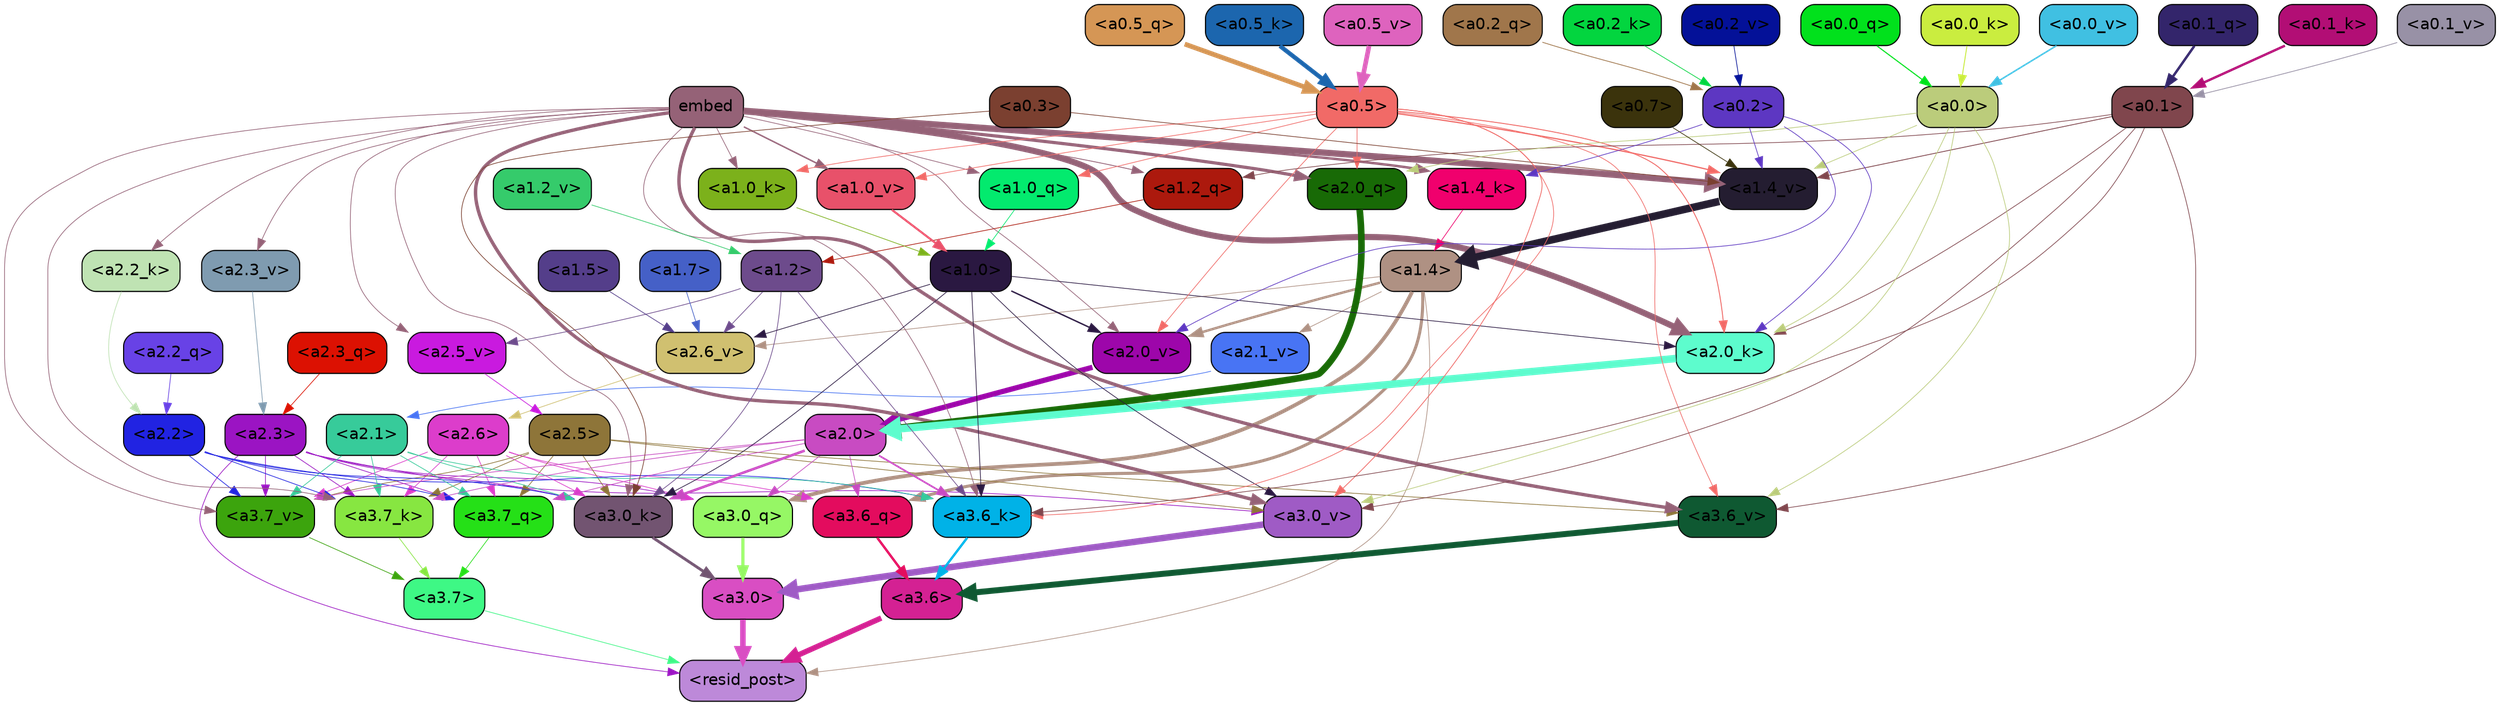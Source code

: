 strict digraph "" {
	graph [bgcolor=transparent,
		layout=dot,
		overlap=false,
		splines=true
	];
	"<a3.7>"	[color=black,
		fillcolor="#3ef885",
		fontname=Helvetica,
		shape=box,
		style="filled, rounded"];
	"<resid_post>"	[color=black,
		fillcolor="#bd89d9",
		fontname=Helvetica,
		shape=box,
		style="filled, rounded"];
	"<a3.7>" -> "<resid_post>"	[color="#3ef885",
		penwidth=0.6];
	"<a3.6>"	[color=black,
		fillcolor="#d42193",
		fontname=Helvetica,
		shape=box,
		style="filled, rounded"];
	"<a3.6>" -> "<resid_post>"	[color="#d42193",
		penwidth=4.751612067222595];
	"<a3.0>"	[color=black,
		fillcolor="#d94ec3",
		fontname=Helvetica,
		shape=box,
		style="filled, rounded"];
	"<a3.0>" -> "<resid_post>"	[color="#d94ec3",
		penwidth=4.884142994880676];
	"<a2.3>"	[color=black,
		fillcolor="#9b14c3",
		fontname=Helvetica,
		shape=box,
		style="filled, rounded"];
	"<a2.3>" -> "<resid_post>"	[color="#9b14c3",
		penwidth=0.6];
	"<a3.7_q>"	[color=black,
		fillcolor="#25e017",
		fontname=Helvetica,
		shape=box,
		style="filled, rounded"];
	"<a2.3>" -> "<a3.7_q>"	[color="#9b14c3",
		penwidth=0.6];
	"<a3.0_q>"	[color=black,
		fillcolor="#96f765",
		fontname=Helvetica,
		shape=box,
		style="filled, rounded"];
	"<a2.3>" -> "<a3.0_q>"	[color="#9b14c3",
		penwidth=0.6];
	"<a3.7_k>"	[color=black,
		fillcolor="#87e641",
		fontname=Helvetica,
		shape=box,
		style="filled, rounded"];
	"<a2.3>" -> "<a3.7_k>"	[color="#9b14c3",
		penwidth=0.6];
	"<a3.0_k>"	[color=black,
		fillcolor="#725471",
		fontname=Helvetica,
		shape=box,
		style="filled, rounded"];
	"<a2.3>" -> "<a3.0_k>"	[color="#9b14c3",
		penwidth=0.6];
	"<a3.7_v>"	[color=black,
		fillcolor="#3ca40d",
		fontname=Helvetica,
		shape=box,
		style="filled, rounded"];
	"<a2.3>" -> "<a3.7_v>"	[color="#9b14c3",
		penwidth=0.6];
	"<a3.0_v>"	[color=black,
		fillcolor="#9f5bc5",
		fontname=Helvetica,
		shape=box,
		style="filled, rounded"];
	"<a2.3>" -> "<a3.0_v>"	[color="#9b14c3",
		penwidth=0.6];
	"<a1.4>"	[color=black,
		fillcolor="#af9183",
		fontname=Helvetica,
		shape=box,
		style="filled, rounded"];
	"<a1.4>" -> "<resid_post>"	[color="#af9183",
		penwidth=0.6];
	"<a3.6_q>"	[color=black,
		fillcolor="#e30c5e",
		fontname=Helvetica,
		shape=box,
		style="filled, rounded"];
	"<a1.4>" -> "<a3.6_q>"	[color="#af9183",
		penwidth=2.6469622254371643];
	"<a1.4>" -> "<a3.0_q>"	[color="#af9183",
		penwidth=3.3040847778320312];
	"<a2.6_v>"	[color=black,
		fillcolor="#d0c070",
		fontname=Helvetica,
		shape=box,
		style="filled, rounded"];
	"<a1.4>" -> "<a2.6_v>"	[color="#af9183",
		penwidth=0.6];
	"<a2.1_v>"	[color=black,
		fillcolor="#4874f4",
		fontname=Helvetica,
		shape=box,
		style="filled, rounded"];
	"<a1.4>" -> "<a2.1_v>"	[color="#af9183",
		penwidth=0.6];
	"<a2.0_v>"	[color=black,
		fillcolor="#9d06aa",
		fontname=Helvetica,
		shape=box,
		style="filled, rounded"];
	"<a1.4>" -> "<a2.0_v>"	[color="#af9183",
		penwidth=2.1286070346832275];
	"<a3.7_q>" -> "<a3.7>"	[color="#25e017",
		penwidth=0.6];
	"<a3.6_q>" -> "<a3.6>"	[color="#e30c5e",
		penwidth=2.091020345687866];
	"<a3.0_q>" -> "<a3.0>"	[color="#96f765",
		penwidth=2.7421876192092896];
	"<a3.7_k>" -> "<a3.7>"	[color="#87e641",
		penwidth=0.6];
	"<a3.6_k>"	[color=black,
		fillcolor="#00b2e7",
		fontname=Helvetica,
		shape=box,
		style="filled, rounded"];
	"<a3.6_k>" -> "<a3.6>"	[color="#00b2e7",
		penwidth=2.048597991466522];
	"<a3.0_k>" -> "<a3.0>"	[color="#725471",
		penwidth=2.476402521133423];
	"<a3.7_v>" -> "<a3.7>"	[color="#3ca40d",
		penwidth=0.6];
	"<a3.6_v>"	[color=black,
		fillcolor="#0f5932",
		fontname=Helvetica,
		shape=box,
		style="filled, rounded"];
	"<a3.6_v>" -> "<a3.6>"	[color="#0f5932",
		penwidth=5.2550448179244995];
	"<a3.0_v>" -> "<a3.0>"	[color="#9f5bc5",
		penwidth=5.652270674705505];
	"<a2.6>"	[color=black,
		fillcolor="#dc3dcb",
		fontname=Helvetica,
		shape=box,
		style="filled, rounded"];
	"<a2.6>" -> "<a3.7_q>"	[color="#dc3dcb",
		penwidth=0.6];
	"<a2.6>" -> "<a3.6_q>"	[color="#dc3dcb",
		penwidth=0.6];
	"<a2.6>" -> "<a3.0_q>"	[color="#dc3dcb",
		penwidth=0.6];
	"<a2.6>" -> "<a3.7_k>"	[color="#dc3dcb",
		penwidth=0.6];
	"<a2.6>" -> "<a3.0_k>"	[color="#dc3dcb",
		penwidth=0.6];
	"<a2.6>" -> "<a3.7_v>"	[color="#dc3dcb",
		penwidth=0.6];
	"<a2.5>"	[color=black,
		fillcolor="#8e7539",
		fontname=Helvetica,
		shape=box,
		style="filled, rounded"];
	"<a2.5>" -> "<a3.7_q>"	[color="#8e7539",
		penwidth=0.6];
	"<a2.5>" -> "<a3.7_k>"	[color="#8e7539",
		penwidth=0.6];
	"<a2.5>" -> "<a3.0_k>"	[color="#8e7539",
		penwidth=0.6];
	"<a2.5>" -> "<a3.7_v>"	[color="#8e7539",
		penwidth=0.6];
	"<a2.5>" -> "<a3.6_v>"	[color="#8e7539",
		penwidth=0.6];
	"<a2.5>" -> "<a3.0_v>"	[color="#8e7539",
		penwidth=0.6];
	"<a2.2>"	[color=black,
		fillcolor="#2123e2",
		fontname=Helvetica,
		shape=box,
		style="filled, rounded"];
	"<a2.2>" -> "<a3.7_q>"	[color="#2123e2",
		penwidth=0.6];
	"<a2.2>" -> "<a3.7_k>"	[color="#2123e2",
		penwidth=0.6];
	"<a2.2>" -> "<a3.6_k>"	[color="#2123e2",
		penwidth=0.6];
	"<a2.2>" -> "<a3.0_k>"	[color="#2123e2",
		penwidth=0.6];
	"<a2.2>" -> "<a3.7_v>"	[color="#2123e2",
		penwidth=0.6];
	"<a2.1>"	[color=black,
		fillcolor="#37cb9a",
		fontname=Helvetica,
		shape=box,
		style="filled, rounded"];
	"<a2.1>" -> "<a3.7_q>"	[color="#37cb9a",
		penwidth=0.6];
	"<a2.1>" -> "<a3.7_k>"	[color="#37cb9a",
		penwidth=0.6];
	"<a2.1>" -> "<a3.6_k>"	[color="#37cb9a",
		penwidth=0.6];
	"<a2.1>" -> "<a3.0_k>"	[color="#37cb9a",
		penwidth=0.6];
	"<a2.1>" -> "<a3.7_v>"	[color="#37cb9a",
		penwidth=0.6];
	"<a2.0>"	[color=black,
		fillcolor="#c84bc2",
		fontname=Helvetica,
		shape=box,
		style="filled, rounded"];
	"<a2.0>" -> "<a3.7_q>"	[color="#c84bc2",
		penwidth=0.6];
	"<a2.0>" -> "<a3.6_q>"	[color="#c84bc2",
		penwidth=0.6];
	"<a2.0>" -> "<a3.0_q>"	[color="#c84bc2",
		penwidth=0.6];
	"<a2.0>" -> "<a3.7_k>"	[color="#c84bc2",
		penwidth=0.6];
	"<a2.0>" -> "<a3.6_k>"	[color="#c84bc2",
		penwidth=1.4757367372512817];
	"<a2.0>" -> "<a3.0_k>"	[color="#c84bc2",
		penwidth=2.2137351036071777];
	"<a2.0>" -> "<a3.7_v>"	[color="#c84bc2",
		penwidth=0.6];
	embed	[color=black,
		fillcolor="#956277",
		fontname=Helvetica,
		shape=box,
		style="filled, rounded"];
	embed -> "<a3.7_k>"	[color="#956277",
		penwidth=0.6];
	embed -> "<a3.6_k>"	[color="#956277",
		penwidth=0.6];
	embed -> "<a3.0_k>"	[color="#956277",
		penwidth=0.6];
	embed -> "<a3.7_v>"	[color="#956277",
		penwidth=0.6];
	embed -> "<a3.6_v>"	[color="#956277",
		penwidth=2.9582033157348633];
	embed -> "<a3.0_v>"	[color="#956277",
		penwidth=2.972973108291626];
	"<a2.0_q>"	[color=black,
		fillcolor="#186a06",
		fontname=Helvetica,
		shape=box,
		style="filled, rounded"];
	embed -> "<a2.0_q>"	[color="#956277",
		penwidth=2.7699792869389057];
	"<a2.2_k>"	[color=black,
		fillcolor="#bfe3b3",
		fontname=Helvetica,
		shape=box,
		style="filled, rounded"];
	embed -> "<a2.2_k>"	[color="#956277",
		penwidth=0.6];
	"<a2.0_k>"	[color=black,
		fillcolor="#5dfccd",
		fontname=Helvetica,
		shape=box,
		style="filled, rounded"];
	embed -> "<a2.0_k>"	[color="#956277",
		penwidth=5.362775564193726];
	"<a2.5_v>"	[color=black,
		fillcolor="#c91adf",
		fontname=Helvetica,
		shape=box,
		style="filled, rounded"];
	embed -> "<a2.5_v>"	[color="#956277",
		penwidth=0.6];
	"<a2.3_v>"	[color=black,
		fillcolor="#7f9bb0",
		fontname=Helvetica,
		shape=box,
		style="filled, rounded"];
	embed -> "<a2.3_v>"	[color="#956277",
		penwidth=0.6];
	embed -> "<a2.0_v>"	[color="#956277",
		penwidth=0.6];
	"<a1.2_q>"	[color=black,
		fillcolor="#ac190d",
		fontname=Helvetica,
		shape=box,
		style="filled, rounded"];
	embed -> "<a1.2_q>"	[color="#956277",
		penwidth=0.7193574905395508];
	"<a1.0_q>"	[color=black,
		fillcolor="#03ea6e",
		fontname=Helvetica,
		shape=box,
		style="filled, rounded"];
	embed -> "<a1.0_q>"	[color="#956277",
		penwidth=0.6];
	"<a1.4_k>"	[color=black,
		fillcolor="#f0006d",
		fontname=Helvetica,
		shape=box,
		style="filled, rounded"];
	embed -> "<a1.4_k>"	[color="#956277",
		penwidth=2.147887945175171];
	"<a1.0_k>"	[color=black,
		fillcolor="#7cb11b",
		fontname=Helvetica,
		shape=box,
		style="filled, rounded"];
	embed -> "<a1.0_k>"	[color="#956277",
		penwidth=0.6];
	"<a1.4_v>"	[color=black,
		fillcolor="#241d31",
		fontname=Helvetica,
		shape=box,
		style="filled, rounded"];
	embed -> "<a1.4_v>"	[color="#956277",
		penwidth=5.545122385025024];
	"<a1.0_v>"	[color=black,
		fillcolor="#e8516a",
		fontname=Helvetica,
		shape=box,
		style="filled, rounded"];
	embed -> "<a1.0_v>"	[color="#956277",
		penwidth=1.26444411277771];
	"<a1.2>"	[color=black,
		fillcolor="#6d4b8c",
		fontname=Helvetica,
		shape=box,
		style="filled, rounded"];
	"<a1.2>" -> "<a3.6_k>"	[color="#6d4b8c",
		penwidth=0.6];
	"<a1.2>" -> "<a3.0_k>"	[color="#6d4b8c",
		penwidth=0.6];
	"<a1.2>" -> "<a2.6_v>"	[color="#6d4b8c",
		penwidth=0.6];
	"<a1.2>" -> "<a2.5_v>"	[color="#6d4b8c",
		penwidth=0.6];
	"<a1.0>"	[color=black,
		fillcolor="#2a1841",
		fontname=Helvetica,
		shape=box,
		style="filled, rounded"];
	"<a1.0>" -> "<a3.6_k>"	[color="#2a1841",
		penwidth=0.6];
	"<a1.0>" -> "<a3.0_k>"	[color="#2a1841",
		penwidth=0.6];
	"<a1.0>" -> "<a3.0_v>"	[color="#2a1841",
		penwidth=0.6];
	"<a1.0>" -> "<a2.0_k>"	[color="#2a1841",
		penwidth=0.6];
	"<a1.0>" -> "<a2.6_v>"	[color="#2a1841",
		penwidth=0.6];
	"<a1.0>" -> "<a2.0_v>"	[color="#2a1841",
		penwidth=1.2240618467330933];
	"<a0.5>"	[color=black,
		fillcolor="#f16a67",
		fontname=Helvetica,
		shape=box,
		style="filled, rounded"];
	"<a0.5>" -> "<a3.6_k>"	[color="#f16a67",
		penwidth=0.6];
	"<a0.5>" -> "<a3.6_v>"	[color="#f16a67",
		penwidth=0.6];
	"<a0.5>" -> "<a3.0_v>"	[color="#f16a67",
		penwidth=0.6790935099124908];
	"<a0.5>" -> "<a2.0_q>"	[color="#f16a67",
		penwidth=0.6];
	"<a0.5>" -> "<a2.0_k>"	[color="#f16a67",
		penwidth=0.7897988557815552];
	"<a0.5>" -> "<a2.0_v>"	[color="#f16a67",
		penwidth=0.6];
	"<a0.5>" -> "<a1.0_q>"	[color="#f16a67",
		penwidth=0.6];
	"<a0.5>" -> "<a1.0_k>"	[color="#f16a67",
		penwidth=0.6];
	"<a0.5>" -> "<a1.4_v>"	[color="#f16a67",
		penwidth=1.0479987859725952];
	"<a0.5>" -> "<a1.0_v>"	[color="#f16a67",
		penwidth=0.6];
	"<a0.1>"	[color=black,
		fillcolor="#80464d",
		fontname=Helvetica,
		shape=box,
		style="filled, rounded"];
	"<a0.1>" -> "<a3.6_k>"	[color="#80464d",
		penwidth=0.6];
	"<a0.1>" -> "<a3.6_v>"	[color="#80464d",
		penwidth=0.6];
	"<a0.1>" -> "<a3.0_v>"	[color="#80464d",
		penwidth=0.6];
	"<a0.1>" -> "<a2.0_k>"	[color="#80464d",
		penwidth=0.6];
	"<a0.1>" -> "<a1.2_q>"	[color="#80464d",
		penwidth=0.6];
	"<a0.1>" -> "<a1.4_v>"	[color="#80464d",
		penwidth=0.7031502723693848];
	"<a0.3>"	[color=black,
		fillcolor="#7b4030",
		fontname=Helvetica,
		shape=box,
		style="filled, rounded"];
	"<a0.3>" -> "<a3.0_k>"	[color="#7b4030",
		penwidth=0.6];
	"<a0.3>" -> "<a1.4_v>"	[color="#7b4030",
		penwidth=0.6];
	"<a0.0>"	[color=black,
		fillcolor="#bbcc7b",
		fontname=Helvetica,
		shape=box,
		style="filled, rounded"];
	"<a0.0>" -> "<a3.6_v>"	[color="#bbcc7b",
		penwidth=0.6];
	"<a0.0>" -> "<a3.0_v>"	[color="#bbcc7b",
		penwidth=0.6];
	"<a0.0>" -> "<a2.0_q>"	[color="#bbcc7b",
		penwidth=0.6];
	"<a0.0>" -> "<a2.0_k>"	[color="#bbcc7b",
		penwidth=0.6];
	"<a0.0>" -> "<a1.4_v>"	[color="#bbcc7b",
		penwidth=0.6];
	"<a2.3_q>"	[color=black,
		fillcolor="#dc1102",
		fontname=Helvetica,
		shape=box,
		style="filled, rounded"];
	"<a2.3_q>" -> "<a2.3>"	[color="#dc1102",
		penwidth=0.6];
	"<a2.2_q>"	[color=black,
		fillcolor="#6842e6",
		fontname=Helvetica,
		shape=box,
		style="filled, rounded"];
	"<a2.2_q>" -> "<a2.2>"	[color="#6842e6",
		penwidth=0.6];
	"<a2.0_q>" -> "<a2.0>"	[color="#186a06",
		penwidth=5.819834470748901];
	"<a2.2_k>" -> "<a2.2>"	[color="#bfe3b3",
		penwidth=0.6];
	"<a2.0_k>" -> "<a2.0>"	[color="#5dfccd",
		penwidth=6.470837593078613];
	"<a2.6_v>" -> "<a2.6>"	[color="#d0c070",
		penwidth=0.6];
	"<a2.5_v>" -> "<a2.5>"	[color="#c91adf",
		penwidth=0.6];
	"<a2.3_v>" -> "<a2.3>"	[color="#7f9bb0",
		penwidth=0.6];
	"<a2.1_v>" -> "<a2.1>"	[color="#4874f4",
		penwidth=0.6];
	"<a2.0_v>" -> "<a2.0>"	[color="#9d06aa",
		penwidth=4.5950857400894165];
	"<a0.2>"	[color=black,
		fillcolor="#5d37c2",
		fontname=Helvetica,
		shape=box,
		style="filled, rounded"];
	"<a0.2>" -> "<a2.0_k>"	[color="#5d37c2",
		penwidth=0.6];
	"<a0.2>" -> "<a2.0_v>"	[color="#5d37c2",
		penwidth=0.6];
	"<a0.2>" -> "<a1.4_k>"	[color="#5d37c2",
		penwidth=0.6];
	"<a0.2>" -> "<a1.4_v>"	[color="#5d37c2",
		penwidth=0.6];
	"<a1.7>"	[color=black,
		fillcolor="#4560c7",
		fontname=Helvetica,
		shape=box,
		style="filled, rounded"];
	"<a1.7>" -> "<a2.6_v>"	[color="#4560c7",
		penwidth=0.6];
	"<a1.5>"	[color=black,
		fillcolor="#543e8a",
		fontname=Helvetica,
		shape=box,
		style="filled, rounded"];
	"<a1.5>" -> "<a2.6_v>"	[color="#543e8a",
		penwidth=0.6];
	"<a1.2_q>" -> "<a1.2>"	[color="#ac190d",
		penwidth=0.6];
	"<a1.0_q>" -> "<a1.0>"	[color="#03ea6e",
		penwidth=0.6];
	"<a1.4_k>" -> "<a1.4>"	[color="#f0006d",
		penwidth=0.6];
	"<a1.0_k>" -> "<a1.0>"	[color="#7cb11b",
		penwidth=0.6];
	"<a1.4_v>" -> "<a1.4>"	[color="#241d31",
		penwidth=6.635385513305664];
	"<a1.2_v>"	[color=black,
		fillcolor="#35cb6b",
		fontname=Helvetica,
		shape=box,
		style="filled, rounded"];
	"<a1.2_v>" -> "<a1.2>"	[color="#35cb6b",
		penwidth=0.6];
	"<a1.0_v>" -> "<a1.0>"	[color="#e8516a",
		penwidth=1.807669460773468];
	"<a0.7>"	[color=black,
		fillcolor="#3b330c",
		fontname=Helvetica,
		shape=box,
		style="filled, rounded"];
	"<a0.7>" -> "<a1.4_v>"	[color="#3b330c",
		penwidth=0.6];
	"<a0.5_q>"	[color=black,
		fillcolor="#d59655",
		fontname=Helvetica,
		shape=box,
		style="filled, rounded"];
	"<a0.5_q>" -> "<a0.5>"	[color="#d59655",
		penwidth=4.201210081577301];
	"<a0.2_q>"	[color=black,
		fillcolor="#a0764b",
		fontname=Helvetica,
		shape=box,
		style="filled, rounded"];
	"<a0.2_q>" -> "<a0.2>"	[color="#a0764b",
		penwidth=0.6669397354125977];
	"<a0.1_q>"	[color=black,
		fillcolor="#33256b",
		fontname=Helvetica,
		shape=box,
		style="filled, rounded"];
	"<a0.1_q>" -> "<a0.1>"	[color="#33256b",
		penwidth=2.1428754329681396];
	"<a0.0_q>"	[color=black,
		fillcolor="#01e11c",
		fontname=Helvetica,
		shape=box,
		style="filled, rounded"];
	"<a0.0_q>" -> "<a0.0>"	[color="#01e11c",
		penwidth=0.9431536197662354];
	"<a0.5_k>"	[color=black,
		fillcolor="#1c66ae",
		fontname=Helvetica,
		shape=box,
		style="filled, rounded"];
	"<a0.5_k>" -> "<a0.5>"	[color="#1c66ae",
		penwidth=3.780391812324524];
	"<a0.2_k>"	[color=black,
		fillcolor="#03d53f",
		fontname=Helvetica,
		shape=box,
		style="filled, rounded"];
	"<a0.2_k>" -> "<a0.2>"	[color="#03d53f",
		penwidth=0.6];
	"<a0.1_k>"	[color=black,
		fillcolor="#b20e75",
		fontname=Helvetica,
		shape=box,
		style="filled, rounded"];
	"<a0.1_k>" -> "<a0.1>"	[color="#b20e75",
		penwidth=2.0809476375579834];
	"<a0.0_k>"	[color=black,
		fillcolor="#caed3f",
		fontname=Helvetica,
		shape=box,
		style="filled, rounded"];
	"<a0.0_k>" -> "<a0.0>"	[color="#caed3f",
		penwidth=0.8123311996459961];
	"<a0.5_v>"	[color=black,
		fillcolor="#de63be",
		fontname=Helvetica,
		shape=box,
		style="filled, rounded"];
	"<a0.5_v>" -> "<a0.5>"	[color="#de63be",
		penwidth=4.0294036865234375];
	"<a0.2_v>"	[color=black,
		fillcolor="#041198",
		fontname=Helvetica,
		shape=box,
		style="filled, rounded"];
	"<a0.2_v>" -> "<a0.2>"	[color="#041198",
		penwidth=0.6];
	"<a0.1_v>"	[color=black,
		fillcolor="#9891a6",
		fontname=Helvetica,
		shape=box,
		style="filled, rounded"];
	"<a0.1_v>" -> "<a0.1>"	[color="#9891a6",
		penwidth=0.6631441116333008];
	"<a0.0_v>"	[color=black,
		fillcolor="#40c0e2",
		fontname=Helvetica,
		shape=box,
		style="filled, rounded"];
	"<a0.0_v>" -> "<a0.0>"	[color="#40c0e2",
		penwidth=1.2803640365600586];
}
